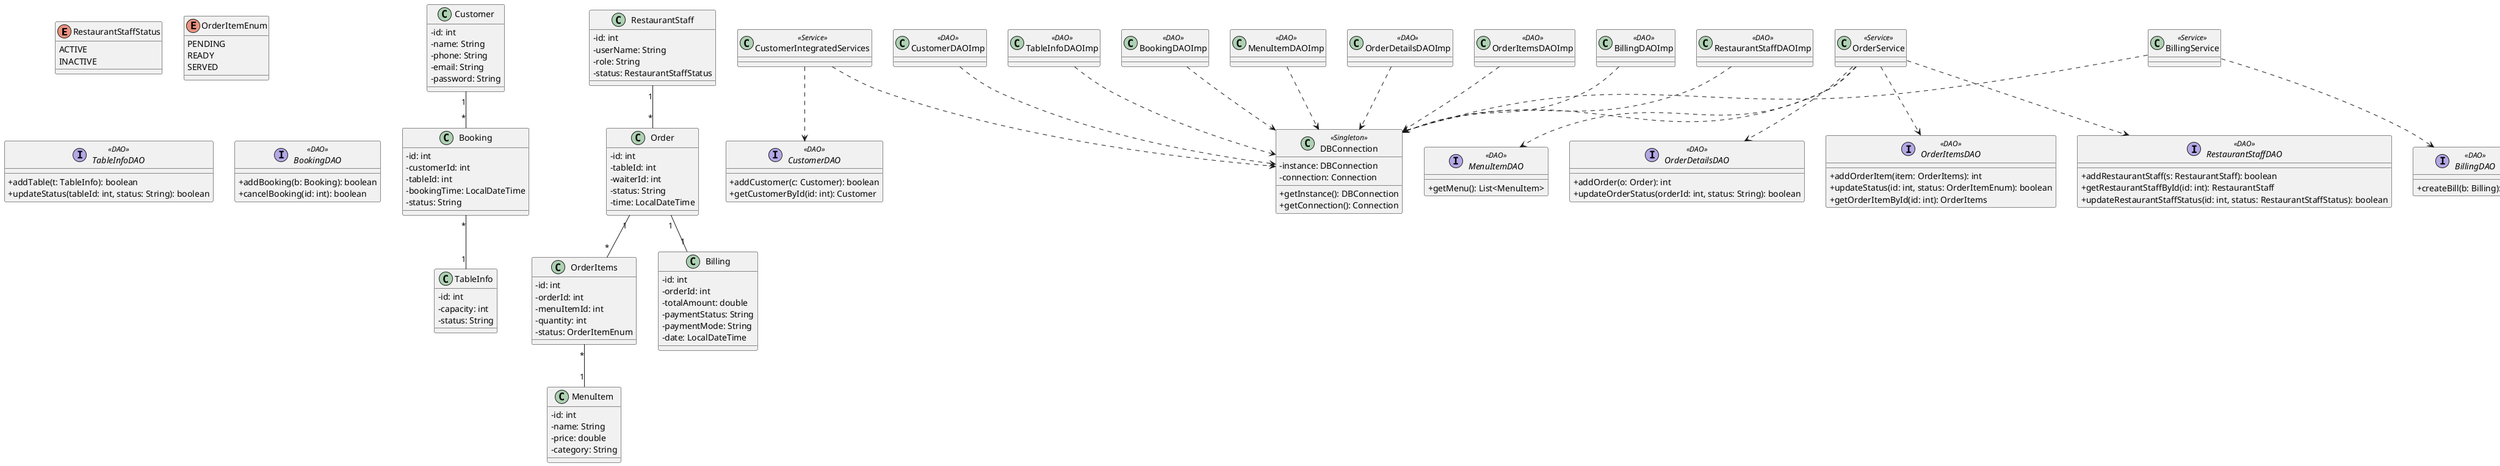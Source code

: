 @startuml
' Define stereotypes
skinparam classAttributeIconSize 0

' =====================
' Enumerations
' =====================
enum RestaurantStaffStatus {
    ACTIVE
    INACTIVE
}

enum OrderItemEnum {
    PENDING
    READY
    SERVED
}

' =====================
' Entities / Models
' =====================
class Customer {
    - id: int
    - name: String
    - phone: String
    - email: String
    - password: String
}

class RestaurantStaff {
    - id: int
    - userName: String
    - role: String
    - status: RestaurantStaffStatus
}

class TableInfo {
    - id: int
    - capacity: int
    - status: String
}

class Booking {
    - id: int
    - customerId: int
    - tableId: int
    - bookingTime: LocalDateTime
    - status: String
}

class MenuItem {
    - id: int
    - name: String
    - price: double
    - category: String
}

class Order {
    - id: int
    - tableId: int
    - waiterId: int
    - status: String
    - time: LocalDateTime
}

class OrderItems {
    - id: int
    - orderId: int
    - menuItemId: int
    - quantity: int
    - status: OrderItemEnum
}

class Billing {
    - id: int
    - orderId: int
    - totalAmount: double
    - paymentStatus: String
    - paymentMode: String
    - date: LocalDateTime
}

' =====================
' DAOs
' =====================
interface CustomerDAO <<DAO>> {
    + addCustomer(c: Customer): boolean
    + getCustomerById(id: int): Customer
}

class CustomerDAOImp <<DAO>> {
}

interface RestaurantStaffDAO <<DAO>> {
    + addRestaurantStaff(s: RestaurantStaff): boolean
    + getRestaurantStaffById(id: int): RestaurantStaff
    + updateRestaurantStaffStatus(id: int, status: RestaurantStaffStatus): boolean
}

class RestaurantStaffDAOImp <<DAO>> {
}

interface TableInfoDAO <<DAO>> {
    + addTable(t: TableInfo): boolean
    + updateStatus(tableId: int, status: String): boolean
}

class TableInfoDAOImp <<DAO>> {
}

interface BookingDAO <<DAO>> {
    + addBooking(b: Booking): boolean
    + cancelBooking(id: int): boolean
}

class BookingDAOImp <<DAO>> {
}

interface MenuItemDAO <<DAO>> {
    + getMenu(): List<MenuItem>
}

class MenuItemDAOImp <<DAO>> {
}

interface OrderDetailsDAO <<DAO>> {
    + addOrder(o: Order): int
    + updateOrderStatus(orderId: int, status: String): boolean
}

class OrderDetailsDAOImp <<DAO>> {
}

interface OrderItemsDAO <<DAO>> {
    + addOrderItem(item: OrderItems): int
    + updateStatus(id: int, status: OrderItemEnum): boolean
    + getOrderItemById(id: int): OrderItems
}

class OrderItemsDAOImp <<DAO>> {
}

interface BillingDAO <<DAO>> {
    + createBill(b: Billing): int
}

class BillingDAOImp <<DAO>> {
}

' =====================
' Services
' =====================
class CustomerIntegratedServices <<Service>> {
}

class OrderService <<Service>> {
}

class BillingService <<Service>> {
}

' =====================
' Utility
' =====================
class DBConnection <<Singleton>> {
    - instance: DBConnection
    - connection: Connection
    + getInstance(): DBConnection
    + getConnection(): Connection
}

' =====================
' Relationships
' =====================
Customer "1" -- "*" Booking
Booking "*" -- "1" TableInfo
Order "1" -- "*" OrderItems
OrderItems "*" -- "1" MenuItem
Order "1" -- "1" Billing
RestaurantStaff "1" -- "*" Order

' DAO Implementations dependencies
CustomerIntegratedServices ..> CustomerDAO
OrderService ..> OrderDetailsDAO
OrderService ..> OrderItemsDAO
OrderService ..> MenuItemDAO
OrderService ..> RestaurantStaffDAO
BillingService ..> BillingDAO

' DAOs and Services depend on DBConnection
CustomerDAOImp ..> DBConnection
RestaurantStaffDAOImp ..> DBConnection
TableInfoDAOImp ..> DBConnection
BookingDAOImp ..> DBConnection
MenuItemDAOImp ..> DBConnection
OrderDetailsDAOImp ..> DBConnection
OrderItemsDAOImp ..> DBConnection
BillingDAOImp ..> DBConnection
OrderService ..> DBConnection
BillingService ..> DBConnection
CustomerIntegratedServices ..> DBConnection

@enduml

